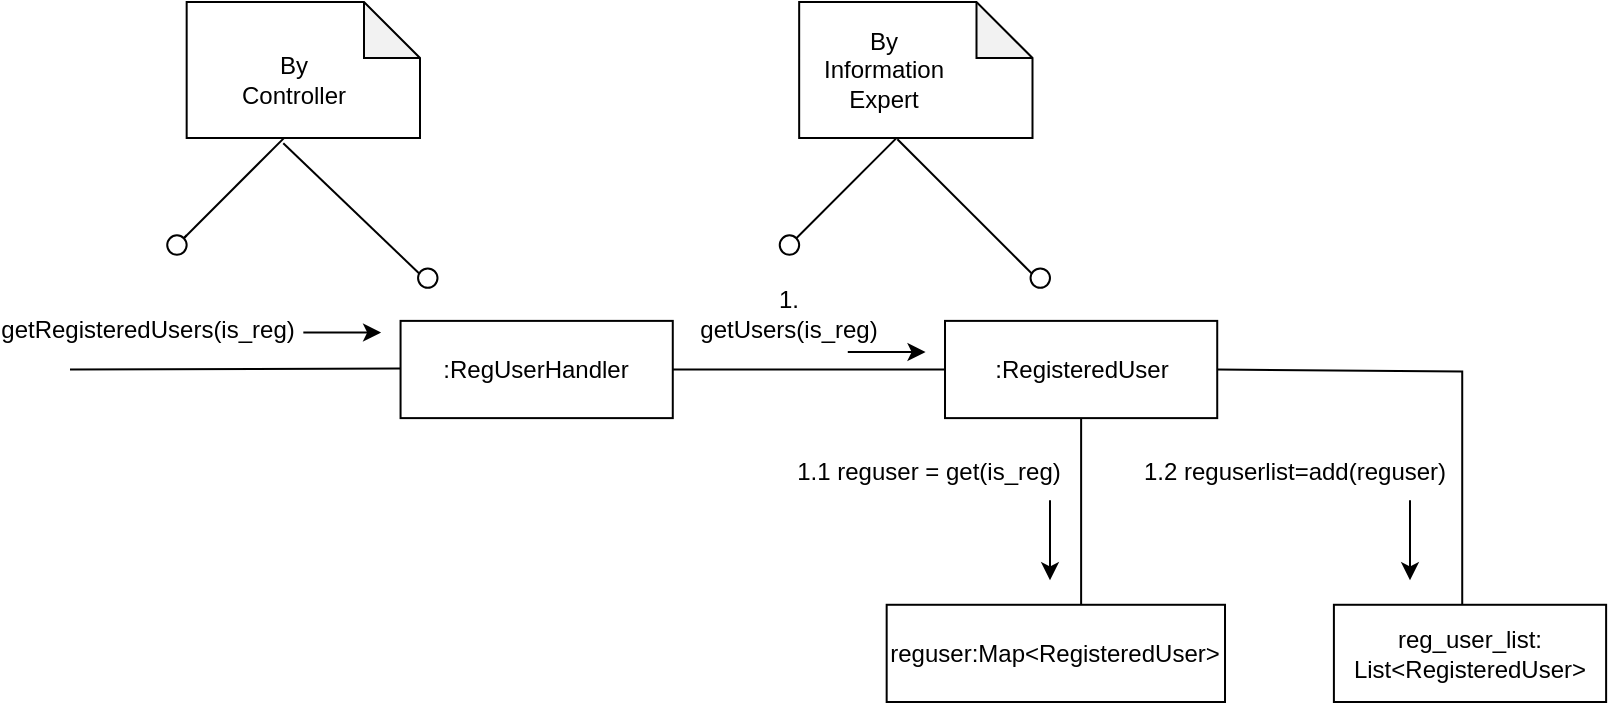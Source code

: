 <mxfile version="24.1.0" type="github">
  <diagram name="Page-1" id="S1XU-4v1I7LBTx95V1RZ">
    <mxGraphModel dx="1311" dy="859" grid="1" gridSize="10" guides="1" tooltips="1" connect="1" arrows="1" fold="1" page="1" pageScale="1" pageWidth="827" pageHeight="1169" math="0" shadow="0">
      <root>
        <mxCell id="0" />
        <mxCell id="1" parent="0" />
        <mxCell id="-aePadAj2sJIH-JEGw9g-31" value="" style="group" vertex="1" connectable="0" parent="1">
          <mxGeometry x="40" y="130" width="768.06" height="350" as="geometry" />
        </mxCell>
        <mxCell id="-aePadAj2sJIH-JEGw9g-1" value=":RegUserHandler" style="html=1;whiteSpace=wrap;" vertex="1" parent="-aePadAj2sJIH-JEGw9g-31">
          <mxGeometry x="165.279" y="159.444" width="136.112" height="48.611" as="geometry" />
        </mxCell>
        <mxCell id="-aePadAj2sJIH-JEGw9g-2" value="" style="endArrow=none;html=1;rounded=0;" edge="1" parent="-aePadAj2sJIH-JEGw9g-31">
          <mxGeometry width="50" height="50" relative="1" as="geometry">
            <mxPoint y="183.75" as="sourcePoint" />
            <mxPoint x="165.279" y="183.264" as="targetPoint" />
          </mxGeometry>
        </mxCell>
        <mxCell id="-aePadAj2sJIH-JEGw9g-3" value=":RegisteredUser" style="html=1;whiteSpace=wrap;" vertex="1" parent="-aePadAj2sJIH-JEGw9g-31">
          <mxGeometry x="437.503" y="159.444" width="136.112" height="48.611" as="geometry" />
        </mxCell>
        <mxCell id="-aePadAj2sJIH-JEGw9g-4" value="" style="shape=note;whiteSpace=wrap;html=1;backgroundOutline=1;darkOpacity=0.05;size=28;" vertex="1" parent="-aePadAj2sJIH-JEGw9g-31">
          <mxGeometry x="58.334" width="116.667" height="68.056" as="geometry" />
        </mxCell>
        <mxCell id="-aePadAj2sJIH-JEGw9g-5" value="By Controller" style="text;html=1;align=center;verticalAlign=middle;whiteSpace=wrap;rounded=0;" vertex="1" parent="-aePadAj2sJIH-JEGw9g-31">
          <mxGeometry x="77.778" y="19.444" width="68.056" height="38.889" as="geometry" />
        </mxCell>
        <mxCell id="-aePadAj2sJIH-JEGw9g-6" value="" style="endArrow=none;html=1;rounded=0;" edge="1" parent="-aePadAj2sJIH-JEGw9g-31" source="-aePadAj2sJIH-JEGw9g-8">
          <mxGeometry width="50" height="50" relative="1" as="geometry">
            <mxPoint x="58.334" y="116.667" as="sourcePoint" />
            <mxPoint x="106.945" y="68.056" as="targetPoint" />
          </mxGeometry>
        </mxCell>
        <mxCell id="-aePadAj2sJIH-JEGw9g-7" value="" style="endArrow=none;html=1;rounded=0;exitX=0.414;exitY=1.038;exitDx=0;exitDy=0;exitPerimeter=0;" edge="1" parent="-aePadAj2sJIH-JEGw9g-31" source="-aePadAj2sJIH-JEGw9g-4">
          <mxGeometry width="50" height="50" relative="1" as="geometry">
            <mxPoint x="136.112" y="136.111" as="sourcePoint" />
            <mxPoint x="175.001" y="136.111" as="targetPoint" />
          </mxGeometry>
        </mxCell>
        <mxCell id="-aePadAj2sJIH-JEGw9g-9" value="" style="endArrow=none;html=1;rounded=0;" edge="1" parent="-aePadAj2sJIH-JEGw9g-31" target="-aePadAj2sJIH-JEGw9g-8">
          <mxGeometry width="50" height="50" relative="1" as="geometry">
            <mxPoint x="58.334" y="116.667" as="sourcePoint" />
            <mxPoint x="106.945" y="68.056" as="targetPoint" />
          </mxGeometry>
        </mxCell>
        <mxCell id="-aePadAj2sJIH-JEGw9g-8" value="" style="ellipse;whiteSpace=wrap;html=1;aspect=fixed;" vertex="1" parent="-aePadAj2sJIH-JEGw9g-31">
          <mxGeometry x="48.611" y="116.667" width="9.722" height="9.722" as="geometry" />
        </mxCell>
        <mxCell id="-aePadAj2sJIH-JEGw9g-10" value="" style="ellipse;whiteSpace=wrap;html=1;aspect=fixed;" vertex="1" parent="-aePadAj2sJIH-JEGw9g-31">
          <mxGeometry x="174.029" y="133.194" width="9.722" height="9.722" as="geometry" />
        </mxCell>
        <mxCell id="-aePadAj2sJIH-JEGw9g-11" value="getRegisteredUsers(is_reg)" style="text;html=1;align=center;verticalAlign=middle;whiteSpace=wrap;rounded=0;" vertex="1" parent="-aePadAj2sJIH-JEGw9g-31">
          <mxGeometry x="9.722" y="149.722" width="58.334" height="29.167" as="geometry" />
        </mxCell>
        <mxCell id="-aePadAj2sJIH-JEGw9g-12" value="" style="endArrow=classic;html=1;rounded=0;" edge="1" parent="-aePadAj2sJIH-JEGw9g-31">
          <mxGeometry width="50" height="50" relative="1" as="geometry">
            <mxPoint x="116.667" y="165.278" as="sourcePoint" />
            <mxPoint x="155.556" y="165.278" as="targetPoint" />
          </mxGeometry>
        </mxCell>
        <mxCell id="-aePadAj2sJIH-JEGw9g-13" value="" style="endArrow=none;html=1;rounded=0;" edge="1" parent="-aePadAj2sJIH-JEGw9g-31">
          <mxGeometry width="50" height="50" relative="1" as="geometry">
            <mxPoint x="301.391" y="183.75" as="sourcePoint" />
            <mxPoint x="437.503" y="183.75" as="targetPoint" />
          </mxGeometry>
        </mxCell>
        <mxCell id="-aePadAj2sJIH-JEGw9g-14" value="1. getUsers(is_reg)" style="text;html=1;align=center;verticalAlign=middle;whiteSpace=wrap;rounded=0;" vertex="1" parent="-aePadAj2sJIH-JEGw9g-31">
          <mxGeometry x="311.113" y="142.917" width="97.223" height="26.25" as="geometry" />
        </mxCell>
        <mxCell id="-aePadAj2sJIH-JEGw9g-15" value="" style="endArrow=none;html=1;rounded=0;entryX=0.5;entryY=1;entryDx=0;entryDy=0;" edge="1" parent="-aePadAj2sJIH-JEGw9g-31" target="-aePadAj2sJIH-JEGw9g-3">
          <mxGeometry width="50" height="50" relative="1" as="geometry">
            <mxPoint x="505.558" y="301.389" as="sourcePoint" />
            <mxPoint x="505.558" y="213.889" as="targetPoint" />
          </mxGeometry>
        </mxCell>
        <mxCell id="-aePadAj2sJIH-JEGw9g-16" value="1.1 reguser = get(is_reg)" style="text;html=1;align=center;verticalAlign=middle;whiteSpace=wrap;rounded=0;" vertex="1" parent="-aePadAj2sJIH-JEGw9g-31">
          <mxGeometry x="347.003" y="219.996" width="165.279" height="29.167" as="geometry" />
        </mxCell>
        <mxCell id="-aePadAj2sJIH-JEGw9g-17" value="" style="shape=note;whiteSpace=wrap;html=1;backgroundOutline=1;darkOpacity=0.05;size=28;" vertex="1" parent="-aePadAj2sJIH-JEGw9g-31">
          <mxGeometry x="364.585" width="116.667" height="68.056" as="geometry" />
        </mxCell>
        <mxCell id="-aePadAj2sJIH-JEGw9g-18" value="" style="endArrow=none;html=1;rounded=0;" edge="1" parent="-aePadAj2sJIH-JEGw9g-31" source="-aePadAj2sJIH-JEGw9g-20">
          <mxGeometry width="50" height="50" relative="1" as="geometry">
            <mxPoint x="364.585" y="116.667" as="sourcePoint" />
            <mxPoint x="413.197" y="68.056" as="targetPoint" />
          </mxGeometry>
        </mxCell>
        <mxCell id="-aePadAj2sJIH-JEGw9g-19" value="" style="endArrow=none;html=1;rounded=0;exitX=0.421;exitY=1.008;exitDx=0;exitDy=0;exitPerimeter=0;" edge="1" parent="-aePadAj2sJIH-JEGw9g-31" source="-aePadAj2sJIH-JEGw9g-17">
          <mxGeometry width="50" height="50" relative="1" as="geometry">
            <mxPoint x="442.364" y="136.111" as="sourcePoint" />
            <mxPoint x="481.253" y="136.111" as="targetPoint" />
          </mxGeometry>
        </mxCell>
        <mxCell id="-aePadAj2sJIH-JEGw9g-20" value="" style="ellipse;whiteSpace=wrap;html=1;aspect=fixed;" vertex="1" parent="-aePadAj2sJIH-JEGw9g-31">
          <mxGeometry x="354.863" y="116.667" width="9.722" height="9.722" as="geometry" />
        </mxCell>
        <mxCell id="-aePadAj2sJIH-JEGw9g-21" value="" style="ellipse;whiteSpace=wrap;html=1;aspect=fixed;" vertex="1" parent="-aePadAj2sJIH-JEGw9g-31">
          <mxGeometry x="480.281" y="133.194" width="9.722" height="9.722" as="geometry" />
        </mxCell>
        <mxCell id="-aePadAj2sJIH-JEGw9g-22" value="By Information&lt;div&gt;Expert&lt;/div&gt;" style="text;html=1;align=center;verticalAlign=middle;whiteSpace=wrap;rounded=0;" vertex="1" parent="-aePadAj2sJIH-JEGw9g-31">
          <mxGeometry x="373.335" y="14.583" width="68.056" height="38.889" as="geometry" />
        </mxCell>
        <mxCell id="-aePadAj2sJIH-JEGw9g-23" value="reguser:Map&amp;lt;RegisteredUser&amp;gt;" style="html=1;whiteSpace=wrap;" vertex="1" parent="-aePadAj2sJIH-JEGw9g-31">
          <mxGeometry x="408.336" y="301.389" width="169.168" height="48.611" as="geometry" />
        </mxCell>
        <mxCell id="-aePadAj2sJIH-JEGw9g-25" value="" style="endArrow=classic;html=1;rounded=0;" edge="1" parent="-aePadAj2sJIH-JEGw9g-31">
          <mxGeometry width="50" height="50" relative="1" as="geometry">
            <mxPoint x="388.891" y="175" as="sourcePoint" />
            <mxPoint x="427.78" y="175" as="targetPoint" />
          </mxGeometry>
        </mxCell>
        <mxCell id="-aePadAj2sJIH-JEGw9g-28" value="" style="endArrow=none;html=1;rounded=0;entryX=1;entryY=0.5;entryDx=0;entryDy=0;" edge="1" parent="-aePadAj2sJIH-JEGw9g-31" target="-aePadAj2sJIH-JEGw9g-3">
          <mxGeometry width="50" height="50" relative="1" as="geometry">
            <mxPoint x="696.115" y="301.389" as="sourcePoint" />
            <mxPoint x="696.115" y="208.056" as="targetPoint" />
            <Array as="points">
              <mxPoint x="696.115" y="184.722" />
            </Array>
          </mxGeometry>
        </mxCell>
        <mxCell id="-aePadAj2sJIH-JEGw9g-29" value="reg_user_list: List&amp;lt;RegisteredUser&amp;gt;" style="html=1;whiteSpace=wrap;" vertex="1" parent="-aePadAj2sJIH-JEGw9g-31">
          <mxGeometry x="631.948" y="301.389" width="136.112" height="48.611" as="geometry" />
        </mxCell>
        <mxCell id="-aePadAj2sJIH-JEGw9g-30" value="1.2 reguserlist=add(reguser)" style="text;html=1;align=center;verticalAlign=middle;whiteSpace=wrap;rounded=0;" vertex="1" parent="-aePadAj2sJIH-JEGw9g-31">
          <mxGeometry x="529.995" y="219.996" width="165.279" height="29.167" as="geometry" />
        </mxCell>
        <mxCell id="-aePadAj2sJIH-JEGw9g-33" value="" style="endArrow=classic;html=1;rounded=0;" edge="1" parent="-aePadAj2sJIH-JEGw9g-31">
          <mxGeometry width="50" height="50" relative="1" as="geometry">
            <mxPoint x="670" y="249.16" as="sourcePoint" />
            <mxPoint x="670" y="289.16" as="targetPoint" />
          </mxGeometry>
        </mxCell>
        <mxCell id="-aePadAj2sJIH-JEGw9g-34" value="" style="endArrow=classic;html=1;rounded=0;" edge="1" parent="-aePadAj2sJIH-JEGw9g-31">
          <mxGeometry width="50" height="50" relative="1" as="geometry">
            <mxPoint x="490" y="249.16" as="sourcePoint" />
            <mxPoint x="490" y="289.16" as="targetPoint" />
          </mxGeometry>
        </mxCell>
      </root>
    </mxGraphModel>
  </diagram>
</mxfile>
